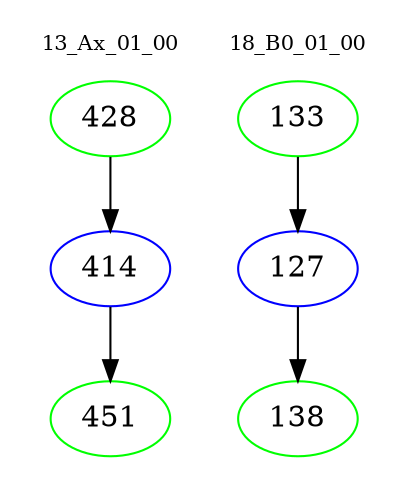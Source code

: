 digraph{
subgraph cluster_0 {
color = white
label = "13_Ax_01_00";
fontsize=10;
T0_428 [label="428", color="green"]
T0_428 -> T0_414 [color="black"]
T0_414 [label="414", color="blue"]
T0_414 -> T0_451 [color="black"]
T0_451 [label="451", color="green"]
}
subgraph cluster_1 {
color = white
label = "18_B0_01_00";
fontsize=10;
T1_133 [label="133", color="green"]
T1_133 -> T1_127 [color="black"]
T1_127 [label="127", color="blue"]
T1_127 -> T1_138 [color="black"]
T1_138 [label="138", color="green"]
}
}
